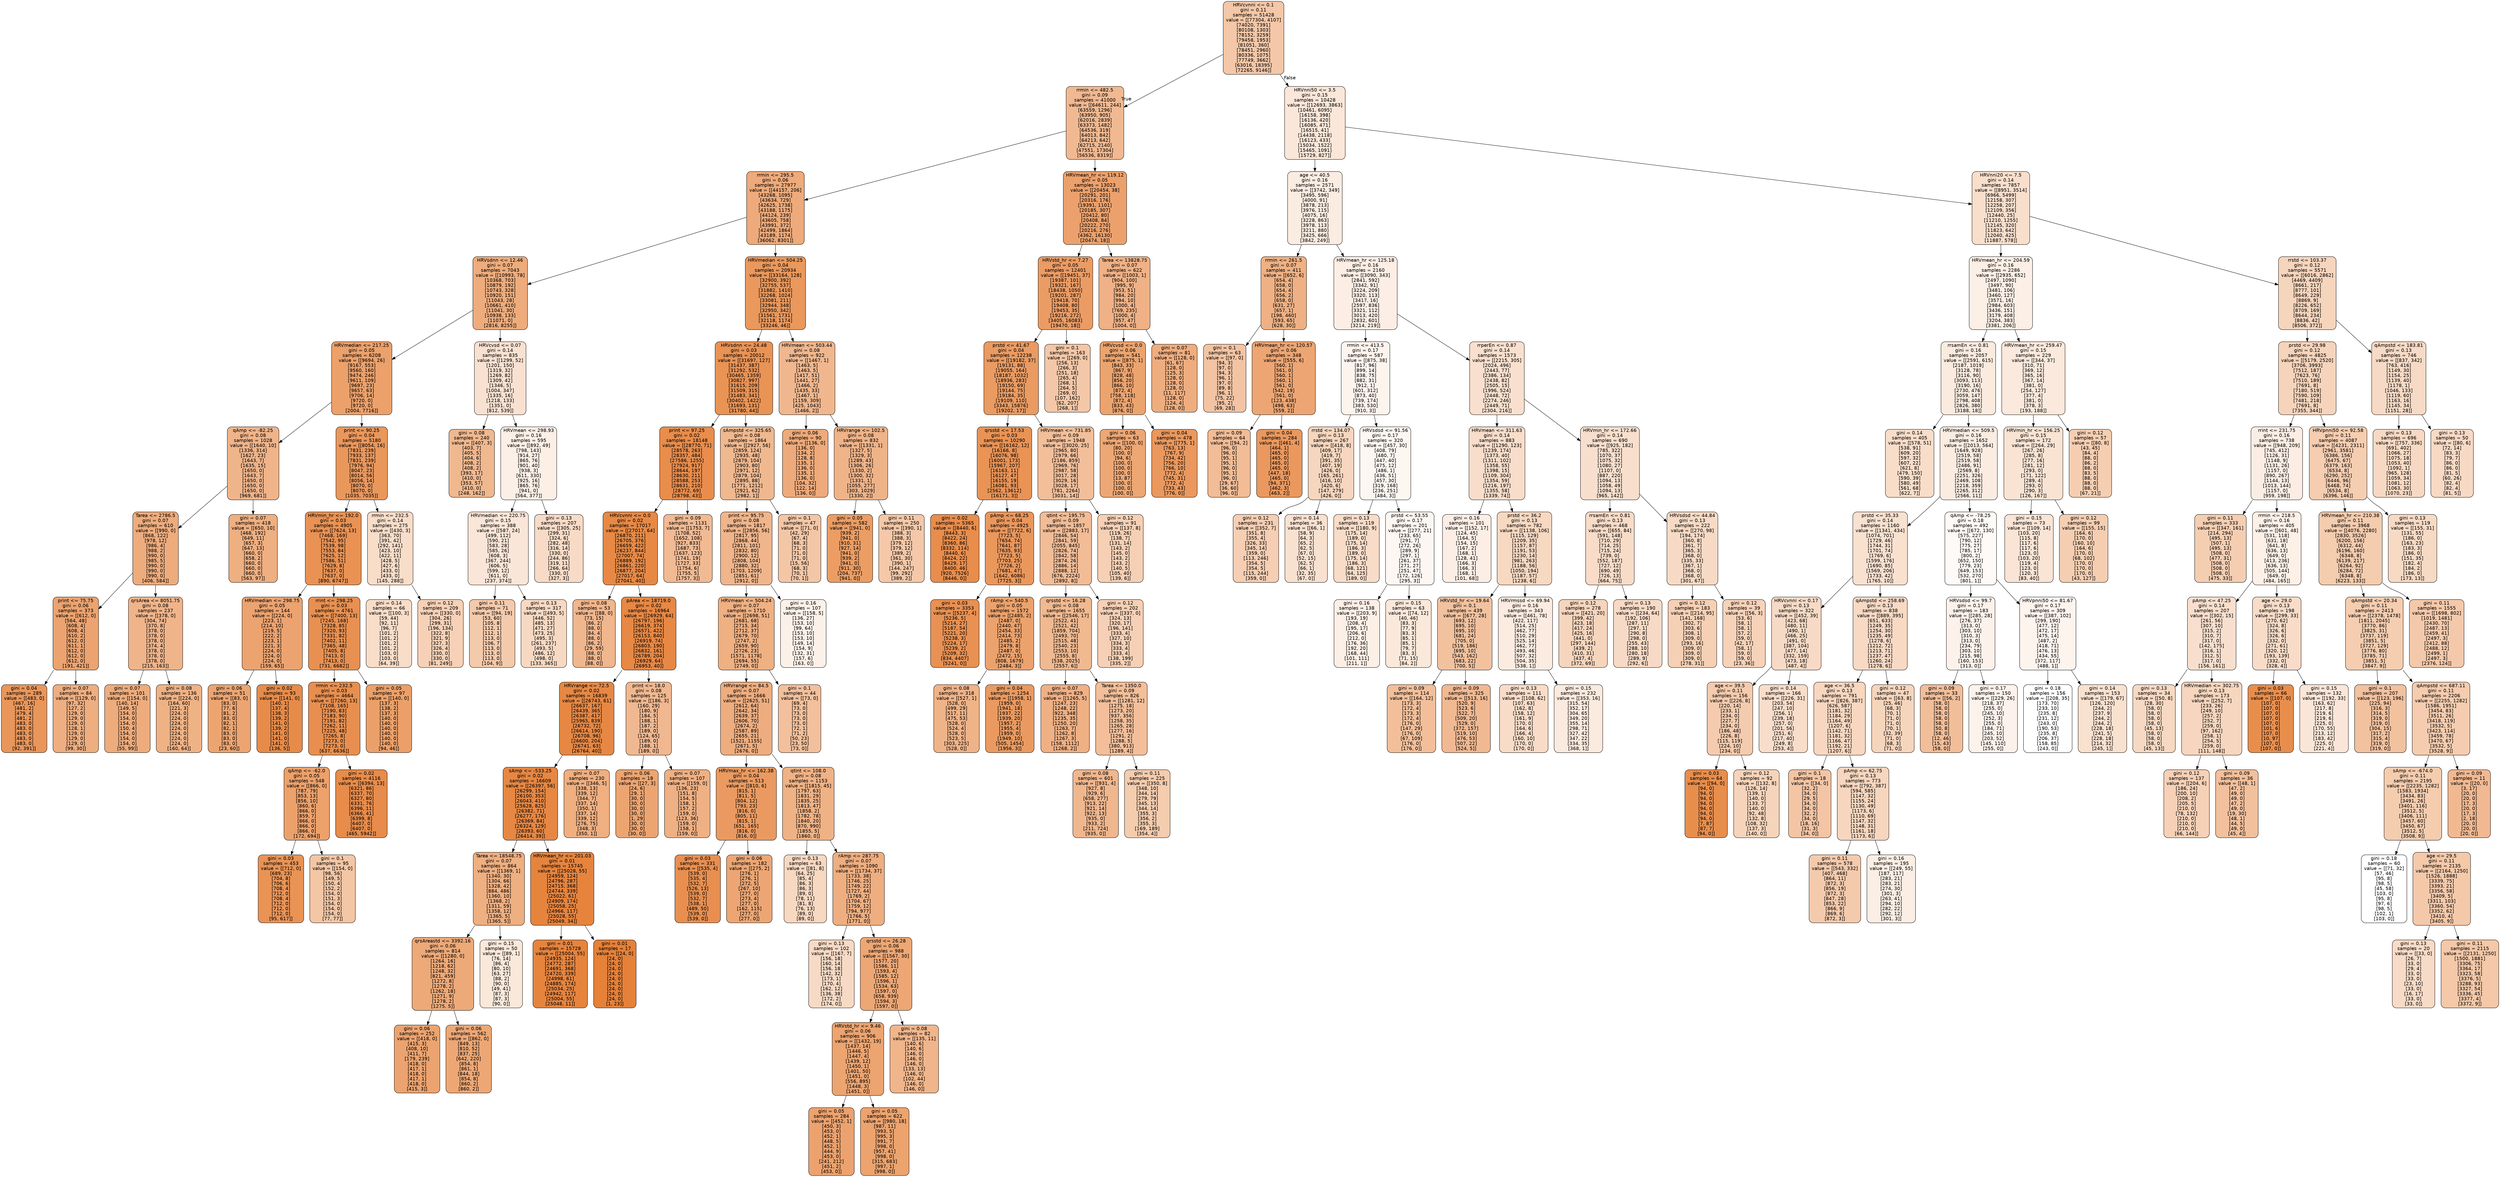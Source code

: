 digraph Tree {
node [shape=box, style="filled, rounded", color="black", fontname=helvetica] ;
edge [fontname=helvetica] ;
0 [label="HRVcvnni <= 0.1\ngini = 0.11\nsamples = 51428\nvalue = [[77304, 4107]\n[74020, 7391]\n[80108, 1303]\n[78152, 3259]\n[79458, 1953]\n[81051, 360]\n[78451, 2960]\n[80336, 1075]\n[77749, 3662]\n[63016, 18395]\n[72265, 9146]]", fillcolor="#f3c7a7"] ;
1 [label="rrmin <= 482.5\ngini = 0.09\nsamples = 41000\nvalue = [[64611, 244]\n[63559, 1296]\n[63950, 905]\n[62016, 2839]\n[63373, 1482]\n[64536, 319]\n[64013, 842]\n[64213, 642]\n[62715, 2140]\n[47551, 17304]\n[56536, 8319]]", fillcolor="#f1b991"] ;
0 -> 1 [labeldistance=2.5, labelangle=45, headlabel="True"] ;
3 [label="rrmin <= 295.5\ngini = 0.06\nsamples = 27977\nvalue = [[44157, 206]\n[43268, 1095]\n[43634, 729]\n[42625, 1738]\n[43188, 1175]\n[44124, 239]\n[43605, 758]\n[43991, 372]\n[42499, 1864]\n[43189, 1174]\n[36062, 8301]]", fillcolor="#eeaa7a"] ;
1 -> 3 ;
5 [label="HRVsdnn <= 12.46\ngini = 0.07\nsamples = 7043\nvalue = [[10993, 78]\n[10368, 703]\n[10879, 192]\n[10743, 328]\n[10920, 151]\n[11043, 28]\n[10661, 410]\n[11041, 30]\n[10938, 133]\n[11071, 0]\n[2816, 8255]]", fillcolor="#eeac7c"] ;
3 -> 5 ;
17 [label="HRVmedian <= 217.25\ngini = 0.05\nsamples = 6208\nvalue = [[9694, 26]\n[9167, 553]\n[9560, 160]\n[9474, 246]\n[9611, 109]\n[9697, 23]\n[9657, 63]\n[9706, 14]\n[9720, 0]\n[9720, 0]\n[2004, 7716]]", fillcolor="#eca16b"] ;
5 -> 17 ;
19 [label="qAmp <= -82.25\ngini = 0.08\nsamples = 1028\nvalue = [[1640, 10]\n[1336, 314]\n[1627, 23]\n[1643, 7]\n[1635, 15]\n[1650, 0]\n[1643, 7]\n[1650, 0]\n[1650, 0]\n[1650, 0]\n[969, 681]]", fillcolor="#f0b48a"] ;
17 -> 19 ;
37 [label="Tarea <= 2786.5\ngini = 0.07\nsamples = 610\nvalue = [[990, 0]\n[868, 122]\n[978, 12]\n[986, 4]\n[988, 2]\n[990, 0]\n[985, 5]\n[990, 0]\n[990, 0]\n[990, 0]\n[406, 584]]", fillcolor="#eeac7d"] ;
19 -> 37 ;
145 [label="print <= 75.75\ngini = 0.06\nsamples = 373\nvalue = [[612, 0]\n[564, 48]\n[608, 4]\n[608, 4]\n[610, 2]\n[612, 0]\n[611, 1]\n[612, 0]\n[612, 0]\n[612, 0]\n[191, 421]]", fillcolor="#eca36f"] ;
37 -> 145 ;
147 [label="gini = 0.04\nsamples = 289\nvalue = [[483, 0]\n[467, 16]\n[481, 2]\n[479, 4]\n[481, 2]\n[483, 0]\n[483, 0]\n[483, 0]\n[483, 0]\n[483, 0]\n[92, 391]]", fillcolor="#e9965a"] ;
145 -> 147 ;
148 [label="gini = 0.07\nsamples = 84\nvalue = [[129, 0]\n[97, 32]\n[127, 2]\n[129, 0]\n[129, 0]\n[129, 0]\n[128, 1]\n[129, 0]\n[129, 0]\n[129, 0]\n[99, 30]]", fillcolor="#eeae80"] ;
145 -> 148 ;
146 [label="qrsArea <= 8051.75\ngini = 0.08\nsamples = 237\nvalue = [[378, 0]\n[304, 74]\n[370, 8]\n[378, 0]\n[378, 0]\n[378, 0]\n[374, 4]\n[378, 0]\n[378, 0]\n[378, 0]\n[215, 163]]", fillcolor="#f0b48a"] ;
37 -> 146 ;
191 [label="gini = 0.07\nsamples = 101\nvalue = [[154, 0]\n[140, 14]\n[149, 5]\n[154, 0]\n[154, 0]\n[154, 0]\n[150, 4]\n[154, 0]\n[154, 0]\n[154, 0]\n[55, 99]]", fillcolor="#eeac7c"] ;
146 -> 191 ;
192 [label="gini = 0.08\nsamples = 136\nvalue = [[224, 0]\n[164, 60]\n[221, 3]\n[224, 0]\n[224, 0]\n[224, 0]\n[224, 0]\n[224, 0]\n[224, 0]\n[224, 0]\n[160, 64]]", fillcolor="#efb285"] ;
146 -> 192 ;
38 [label="gini = 0.07\nsamples = 418\nvalue = [[650, 10]\n[468, 192]\n[649, 11]\n[657, 3]\n[647, 13]\n[660, 0]\n[658, 2]\n[660, 0]\n[660, 0]\n[660, 0]\n[563, 97]]", fillcolor="#eeaf81"] ;
19 -> 38 ;
20 [label="print <= 90.25\ngini = 0.04\nsamples = 5180\nvalue = [[8054, 16]\n[7831, 239]\n[7933, 137]\n[7831, 239]\n[7976, 94]\n[8047, 23]\n[8014, 56]\n[8056, 14]\n[8070, 0]\n[8070, 0]\n[1035, 7035]]", fillcolor="#ea975c"] ;
17 -> 20 ;
39 [label="HRVmin_hr <= 192.0\ngini = 0.03\nsamples = 4905\nvalue = [[7624, 13]\n[7468, 169]\n[7542, 95]\n[7539, 98]\n[7553, 84]\n[7625, 12]\n[7586, 51]\n[7629, 8]\n[7637, 0]\n[7637, 0]\n[890, 6747]]", fillcolor="#e99254"] ;
20 -> 39 ;
41 [label="HRVmedian <= 298.75\ngini = 0.05\nsamples = 144\nvalue = [[224, 0]\n[223, 1]\n[214, 10]\n[219, 5]\n[222, 2]\n[223, 1]\n[221, 3]\n[224, 0]\n[224, 0]\n[224, 0]\n[159, 65]]", fillcolor="#eca36f"] ;
39 -> 41 ;
123 [label="gini = 0.06\nsamples = 51\nvalue = [[83, 0]\n[83, 0]\n[77, 6]\n[81, 2]\n[83, 0]\n[82, 1]\n[82, 1]\n[83, 0]\n[83, 0]\n[83, 0]\n[23, 60]]", fillcolor="#eca571"] ;
41 -> 123 ;
124 [label="gini = 0.02\nsamples = 93\nvalue = [[141, 0]\n[140, 1]\n[137, 4]\n[138, 3]\n[139, 2]\n[141, 0]\n[139, 2]\n[141, 0]\n[141, 0]\n[141, 0]\n[136, 5]]", fillcolor="#e78b49"] ;
41 -> 124 ;
42 [label="rrint <= 298.25\ngini = 0.03\nsamples = 4761\nvalue = [[7400, 13]\n[7245, 168]\n[7328, 85]\n[7320, 93]\n[7331, 82]\n[7402, 11]\n[7365, 48]\n[7405, 8]\n[7413, 0]\n[7413, 0]\n[731, 6682]]", fillcolor="#e89051"] ;
39 -> 42 ;
51 [label="rrmin <= 232.5\ngini = 0.03\nsamples = 4664\nvalue = [[7260, 13]\n[7108, 165]\n[7190, 83]\n[7183, 90]\n[7191, 82]\n[7262, 11]\n[7225, 48]\n[7265, 8]\n[7273, 0]\n[7273, 0]\n[637, 6636]]", fillcolor="#e88f4f"] ;
42 -> 51 ;
159 [label="qAmp <= -62.0\ngini = 0.05\nsamples = 548\nvalue = [[866, 0]\n[787, 79]\n[853, 13]\n[856, 10]\n[860, 6]\n[866, 0]\n[859, 7]\n[866, 0]\n[866, 0]\n[866, 0]\n[172, 694]]", fillcolor="#eca16b"] ;
51 -> 159 ;
161 [label="gini = 0.03\nsamples = 453\nvalue = [[712, 0]\n[689, 23]\n[704, 8]\n[706, 6]\n[708, 4]\n[712, 0]\n[708, 4]\n[712, 0]\n[712, 0]\n[712, 0]\n[95, 617]]", fillcolor="#e99355"] ;
159 -> 161 ;
162 [label="gini = 0.1\nsamples = 95\nvalue = [[154, 0]\n[98, 56]\n[149, 5]\n[150, 4]\n[152, 2]\n[154, 0]\n[151, 3]\n[154, 0]\n[154, 0]\n[154, 0]\n[77, 77]]", fillcolor="#f3c6a5"] ;
159 -> 162 ;
160 [label="gini = 0.02\nsamples = 4116\nvalue = [[6394, 13]\n[6321, 86]\n[6337, 70]\n[6327, 80]\n[6331, 76]\n[6396, 11]\n[6366, 41]\n[6399, 8]\n[6407, 0]\n[6407, 0]\n[465, 5942]]", fillcolor="#e78c4b"] ;
51 -> 160 ;
52 [label="gini = 0.05\nsamples = 97\nvalue = [[140, 0]\n[137, 3]\n[138, 2]\n[137, 3]\n[140, 0]\n[140, 0]\n[140, 0]\n[140, 0]\n[140, 0]\n[140, 0]\n[94, 46]]", fillcolor="#eba069"] ;
42 -> 52 ;
40 [label="rrmin <= 232.5\ngini = 0.14\nsamples = 275\nvalue = [[430, 3]\n[363, 70]\n[391, 42]\n[292, 141]\n[423, 10]\n[422, 11]\n[428, 5]\n[427, 6]\n[433, 0]\n[433, 0]\n[145, 288]]", fillcolor="#f8ddc9"] ;
20 -> 40 ;
109 [label="gini = 0.14\nsamples = 66\nvalue = [[100, 3]\n[59, 44]\n[92, 11]\n[96, 7]\n[101, 2]\n[101, 2]\n[101, 2]\n[101, 2]\n[103, 0]\n[103, 0]\n[64, 39]]", fillcolor="#f8ddc9"] ;
40 -> 109 ;
110 [label="gini = 0.12\nsamples = 209\nvalue = [[330, 0]\n[304, 26]\n[299, 31]\n[196, 134]\n[322, 8]\n[321, 9]\n[327, 3]\n[326, 4]\n[330, 0]\n[330, 0]\n[81, 249]]", fillcolor="#f6d1b7"] ;
40 -> 110 ;
18 [label="HRVcvsd <= 0.07\ngini = 0.14\nsamples = 835\nvalue = [[1299, 52]\n[1201, 150]\n[1319, 32]\n[1269, 82]\n[1309, 42]\n[1346, 5]\n[1004, 347]\n[1335, 16]\n[1218, 133]\n[1351, 0]\n[812, 539]]", fillcolor="#f9e1d1"] ;
5 -> 18 ;
75 [label="gini = 0.08\nsamples = 240\nvalue = [[407, 3]\n[403, 7]\n[405, 5]\n[404, 6]\n[408, 2]\n[408, 2]\n[393, 17]\n[410, 0]\n[353, 57]\n[410, 0]\n[248, 162]]", fillcolor="#f0b88f"] ;
18 -> 75 ;
76 [label="HRVmean <= 298.93\ngini = 0.16\nsamples = 595\nvalue = [[892, 49]\n[798, 143]\n[914, 27]\n[865, 76]\n[901, 40]\n[938, 3]\n[611, 330]\n[925, 16]\n[865, 76]\n[941, 0]\n[564, 377]]", fillcolor="#fcefe6"] ;
18 -> 76 ;
77 [label="HRVmedian <= 220.75\ngini = 0.15\nsamples = 388\nvalue = [[587, 24]\n[499, 112]\n[590, 21]\n[583, 28]\n[585, 26]\n[608, 3]\n[367, 244]\n[606, 5]\n[599, 12]\n[611, 0]\n[237, 374]]", fillcolor="#fae6d8"] ;
76 -> 77 ;
79 [label="gini = 0.11\nsamples = 71\nvalue = [[94, 19]\n[53, 60]\n[105, 8]\n[112, 1]\n[112, 1]\n[113, 0]\n[106, 7]\n[113, 0]\n[113, 0]\n[113, 0]\n[104, 9]]", fillcolor="#f4caac"] ;
77 -> 79 ;
80 [label="gini = 0.13\nsamples = 317\nvalue = [[493, 5]\n[446, 52]\n[485, 13]\n[471, 27]\n[473, 25]\n[495, 3]\n[261, 237]\n[493, 5]\n[486, 12]\n[498, 0]\n[133, 365]]", fillcolor="#f7d9c3"] ;
77 -> 80 ;
78 [label="gini = 0.13\nsamples = 207\nvalue = [[305, 25]\n[299, 31]\n[324, 6]\n[282, 48]\n[316, 14]\n[330, 0]\n[244, 86]\n[319, 11]\n[266, 64]\n[330, 0]\n[327, 3]]", fillcolor="#f7dbc6"] ;
76 -> 78 ;
6 [label="HRVmedian <= 504.25\ngini = 0.04\nsamples = 20934\nvalue = [[33164, 128]\n[32900, 392]\n[32755, 537]\n[31882, 1410]\n[32268, 1024]\n[33081, 211]\n[32944, 348]\n[32950, 342]\n[31561, 1731]\n[32118, 1174]\n[33246, 46]]", fillcolor="#ea985c"] ;
3 -> 6 ;
7 [label="HRVsdnn <= 24.48\ngini = 0.03\nsamples = 20012\nvalue = [[31697, 127]\n[31437, 387]\n[31292, 532]\n[30465, 1359]\n[30827, 997]\n[31615, 209]\n[31509, 315]\n[31483, 341]\n[30402, 1422]\n[31693, 131]\n[31780, 44]]", fillcolor="#e99355"] ;
6 -> 7 ;
13 [label="print <= 97.25\ngini = 0.02\nsamples = 18148\nvalue = [[28770, 71]\n[28578, 263]\n[28357, 484]\n[27586, 1255]\n[27924, 917]\n[28644, 197]\n[28630, 211]\n[28588, 253]\n[28631, 210]\n[28772, 69]\n[28798, 43]]", fillcolor="#e88d4c"] ;
7 -> 13 ;
15 [label="HRVcvnni <= 0.0\ngini = 0.02\nsamples = 17017\nvalue = [[27017, 64]\n[26870, 211]\n[26705, 376]\n[26659, 422]\n[26237, 844]\n[27007, 74]\n[26889, 192]\n[26861, 220]\n[26877, 204]\n[27017, 64]\n[27041, 40]]", fillcolor="#e78945"] ;
13 -> 15 ;
67 [label="gini = 0.08\nsamples = 53\nvalue = [[88, 0]\n[73, 15]\n[86, 2]\n[88, 0]\n[84, 4]\n[88, 0]\n[86, 2]\n[29, 59]\n[88, 0]\n[88, 0]\n[88, 0]]", fillcolor="#f0b68d"] ;
15 -> 67 ;
68 [label="pArea <= 18719.0\ngini = 0.02\nsamples = 16964\nvalue = [[26929, 64]\n[26797, 196]\n[26619, 374]\n[26571, 422]\n[26153, 840]\n[26919, 74]\n[26803, 190]\n[26832, 161]\n[26789, 204]\n[26929, 64]\n[26953, 40]]", fillcolor="#e78844"] ;
15 -> 68 ;
119 [label="HRVrange <= 72.5\ngini = 0.02\nsamples = 16839\nvalue = [[26743, 61]\n[26637, 167]\n[26439, 365]\n[26387, 417]\n[25965, 839]\n[26732, 72]\n[26614, 190]\n[26708, 96]\n[26600, 204]\n[26741, 63]\n[26764, 40]]", fillcolor="#e68844"] ;
68 -> 119 ;
175 [label="sAmp <= -533.25\ngini = 0.02\nsamples = 16609\nvalue = [[26397, 56]\n[26299, 154]\n[26100, 353]\n[26043, 410]\n[25628, 825]\n[26382, 71]\n[26277, 176]\n[26369, 84]\n[26324, 129]\n[26393, 60]\n[26414, 39]]", fillcolor="#e68743"] ;
119 -> 175 ;
177 [label="Tarea <= 18548.75\ngini = 0.07\nsamples = 864\nvalue = [[1369, 1]\n[1340, 30]\n[1304, 66]\n[1328, 42]\n[884, 486]\n[1360, 10]\n[1368, 2]\n[1311, 59]\n[1358, 12]\n[1365, 5]\n[1365, 5]]", fillcolor="#eeaf81"] ;
175 -> 177 ;
181 [label="qrsAreastd <= 3392.16\ngini = 0.06\nsamples = 814\nvalue = [[1280, 0]\n[1264, 16]\n[1218, 62]\n[1248, 32]\n[821, 459]\n[1272, 8]\n[1278, 2]\n[1262, 18]\n[1271, 9]\n[1278, 2]\n[1275, 5]]", fillcolor="#eda978"] ;
177 -> 181 ;
183 [label="gini = 0.06\nsamples = 252\nvalue = [[418, 0]\n[415, 3]\n[408, 10]\n[411, 7]\n[179, 239]\n[418, 0]\n[417, 1]\n[418, 0]\n[417, 1]\n[418, 0]\n[415, 3]]", fillcolor="#eca36f"] ;
181 -> 183 ;
184 [label="gini = 0.06\nsamples = 562\nvalue = [[862, 0]\n[849, 13]\n[810, 52]\n[837, 25]\n[642, 220]\n[854, 8]\n[861, 1]\n[844, 18]\n[854, 8]\n[860, 2]\n[860, 2]]", fillcolor="#eda775"] ;
181 -> 184 ;
182 [label="gini = 0.15\nsamples = 50\nvalue = [[89, 1]\n[76, 14]\n[86, 4]\n[80, 10]\n[63, 27]\n[88, 2]\n[90, 0]\n[49, 41]\n[87, 3]\n[87, 3]\n[90, 0]]", fillcolor="#fae8da"] ;
177 -> 182 ;
178 [label="HRVmean_hr <= 201.03\ngini = 0.01\nsamples = 15745\nvalue = [[25028, 55]\n[24959, 124]\n[24796, 287]\n[24715, 368]\n[24744, 339]\n[25022, 61]\n[24909, 174]\n[25058, 25]\n[24966, 117]\n[25028, 55]\n[25049, 34]]", fillcolor="#e6843e"] ;
175 -> 178 ;
179 [label="gini = 0.01\nsamples = 15728\nvalue = [[25004, 55]\n[24935, 124]\n[24772, 287]\n[24691, 368]\n[24720, 339]\n[24998, 61]\n[24885, 174]\n[25034, 25]\n[24942, 117]\n[25004, 55]\n[25048, 11]]", fillcolor="#e6843e"] ;
178 -> 179 ;
180 [label="gini = 0.01\nsamples = 17\nvalue = [[24, 0]\n[24, 0]\n[24, 0]\n[24, 0]\n[24, 0]\n[24, 0]\n[24, 0]\n[24, 0]\n[24, 0]\n[24, 0]\n[1, 23]]", fillcolor="#e58139"] ;
178 -> 180 ;
176 [label="gini = 0.07\nsamples = 230\nvalue = [[346, 5]\n[338, 13]\n[339, 12]\n[344, 7]\n[337, 14]\n[350, 1]\n[337, 14]\n[339, 12]\n[276, 75]\n[348, 3]\n[350, 1]]", fillcolor="#efaf81"] ;
119 -> 176 ;
120 [label="print <= 18.0\ngini = 0.08\nsamples = 125\nvalue = [[186, 3]\n[160, 29]\n[180, 9]\n[184, 5]\n[188, 1]\n[187, 2]\n[189, 0]\n[124, 65]\n[189, 0]\n[188, 1]\n[189, 0]]", fillcolor="#f0b890"] ;
68 -> 120 ;
197 [label="gini = 0.06\nsamples = 18\nvalue = [[27, 3]\n[24, 6]\n[29, 1]\n[30, 0]\n[30, 0]\n[30, 0]\n[30, 0]\n[1, 29]\n[30, 0]\n[30, 0]\n[30, 0]]", fillcolor="#eca571"] ;
120 -> 197 ;
198 [label="gini = 0.07\nsamples = 107\nvalue = [[159, 0]\n[136, 23]\n[151, 8]\n[154, 5]\n[158, 1]\n[157, 2]\n[159, 0]\n[123, 36]\n[159, 0]\n[158, 1]\n[159, 0]]", fillcolor="#efb083"] ;
120 -> 198 ;
16 [label="gini = 0.09\nsamples = 1131\nvalue = [[1753, 7]\n[1708, 52]\n[1652, 108]\n[927, 833]\n[1687, 73]\n[1637, 123]\n[1741, 19]\n[1727, 33]\n[1754, 6]\n[1755, 5]\n[1757, 3]]", fillcolor="#f1ba93"] ;
13 -> 16 ;
14 [label="sAmpstd <= 325.65\ngini = 0.08\nsamples = 1864\nvalue = [[2927, 56]\n[2859, 124]\n[2935, 48]\n[2879, 104]\n[2903, 80]\n[2971, 12]\n[2879, 104]\n[2895, 88]\n[1771, 1212]\n[2921, 62]\n[2982, 1]]", fillcolor="#f0b88f"] ;
7 -> 14 ;
45 [label="print <= 95.75\ngini = 0.08\nsamples = 1817\nvalue = [[2856, 56]\n[2817, 95]\n[2868, 44]\n[2811, 101]\n[2832, 80]\n[2900, 12]\n[2808, 104]\n[2880, 32]\n[1703, 1209]\n[2851, 61]\n[2912, 0]]", fillcolor="#f0b58b"] ;
14 -> 45 ;
73 [label="HRVmean <= 504.24\ngini = 0.07\nsamples = 1710\nvalue = [[2698, 51]\n[2681, 68]\n[2715, 34]\n[2712, 37]\n[2679, 70]\n[2747, 2]\n[2659, 90]\n[2726, 23]\n[1571, 1178]\n[2694, 55]\n[2749, 0]]", fillcolor="#efb082"] ;
45 -> 73 ;
91 [label="HRVrange <= 84.5\ngini = 0.07\nsamples = 1666\nvalue = [[2625, 51]\n[2612, 64]\n[2642, 34]\n[2639, 37]\n[2606, 70]\n[2674, 2]\n[2587, 89]\n[2655, 21]\n[1521, 1155]\n[2671, 5]\n[2676, 0]]", fillcolor="#eead7f"] ;
73 -> 91 ;
93 [label="HRVmax_hr <= 162.38\ngini = 0.04\nsamples = 513\nvalue = [[810, 6]\n[815, 1]\n[811, 5]\n[804, 12]\n[793, 23]\n[816, 0]\n[805, 11]\n[815, 1]\n[651, 165]\n[816, 0]\n[816, 0]]", fillcolor="#ea9a60"] ;
91 -> 93 ;
143 [label="gini = 0.03\nsamples = 331\nvalue = [[535, 4]\n[539, 0]\n[535, 4]\n[532, 7]\n[526, 13]\n[539, 0]\n[532, 7]\n[538, 1]\n[489, 50]\n[539, 0]\n[539, 0]]", fillcolor="#e88f50"] ;
93 -> 143 ;
144 [label="gini = 0.06\nsamples = 182\nvalue = [[275, 2]\n[276, 1]\n[276, 1]\n[272, 5]\n[267, 10]\n[277, 0]\n[273, 4]\n[277, 0]\n[162, 115]\n[277, 0]\n[277, 0]]", fillcolor="#eda673"] ;
93 -> 144 ;
94 [label="qtint <= 108.0\ngini = 0.08\nsamples = 1153\nvalue = [[1815, 45]\n[1797, 63]\n[1831, 29]\n[1835, 25]\n[1813, 47]\n[1858, 2]\n[1782, 78]\n[1840, 20]\n[870, 990]\n[1855, 5]\n[1860, 0]]", fillcolor="#efb285"] ;
91 -> 94 ;
135 [label="gini = 0.13\nsamples = 63\nvalue = [[81, 8]\n[64, 25]\n[85, 4]\n[86, 3]\n[86, 3]\n[89, 0]\n[78, 11]\n[81, 8]\n[76, 13]\n[89, 0]\n[89, 0]]", fillcolor="#f7d8c1"] ;
94 -> 135 ;
136 [label="rAmp <= 287.75\ngini = 0.07\nsamples = 1090\nvalue = [[1734, 37]\n[1733, 38]\n[1746, 25]\n[1749, 22]\n[1727, 44]\n[1769, 2]\n[1704, 67]\n[1759, 12]\n[794, 977]\n[1766, 5]\n[1771, 0]]", fillcolor="#eeae80"] ;
94 -> 136 ;
137 [label="gini = 0.13\nsamples = 102\nvalue = [[167, 7]\n[156, 18]\n[160, 14]\n[156, 18]\n[142, 32]\n[173, 1]\n[170, 4]\n[162, 12]\n[136, 38]\n[172, 2]\n[174, 0]]", fillcolor="#f7dac5"] ;
136 -> 137 ;
138 [label="qrsstd <= 26.28\ngini = 0.06\nsamples = 988\nvalue = [[1567, 30]\n[1577, 20]\n[1586, 11]\n[1593, 4]\n[1585, 12]\n[1596, 1]\n[1534, 63]\n[1597, 0]\n[658, 939]\n[1594, 3]\n[1597, 0]]", fillcolor="#eda774"] ;
136 -> 138 ;
193 [label="HRVstd_hr <= 9.46\ngini = 0.06\nsamples = 906\nvalue = [[1432, 19]\n[1437, 14]\n[1446, 5]\n[1447, 4]\n[1439, 12]\n[1450, 1]\n[1401, 50]\n[1451, 0]\n[556, 895]\n[1448, 3]\n[1451, 0]]", fillcolor="#eca470"] ;
138 -> 193 ;
195 [label="gini = 0.05\nsamples = 284\nvalue = [[452, 1]\n[450, 3]\n[453, 0]\n[452, 1]\n[448, 5]\n[452, 1]\n[444, 9]\n[453, 0]\n[241, 212]\n[451, 2]\n[453, 0]]", fillcolor="#eca26e"] ;
193 -> 195 ;
196 [label="gini = 0.05\nsamples = 622\nvalue = [[980, 18]\n[987, 11]\n[993, 5]\n[995, 3]\n[991, 7]\n[998, 0]\n[957, 41]\n[998, 0]\n[315, 683]\n[997, 1]\n[998, 0]]", fillcolor="#eca36e"] ;
193 -> 196 ;
194 [label="gini = 0.08\nsamples = 82\nvalue = [[135, 11]\n[140, 6]\n[140, 6]\n[146, 0]\n[146, 0]\n[146, 0]\n[133, 13]\n[146, 0]\n[102, 44]\n[146, 0]\n[146, 0]]", fillcolor="#f0b58b"] ;
138 -> 194 ;
92 [label="gini = 0.1\nsamples = 44\nvalue = [[73, 0]\n[69, 4]\n[73, 0]\n[73, 0]\n[73, 0]\n[73, 0]\n[72, 1]\n[71, 2]\n[50, 23]\n[23, 50]\n[73, 0]]", fillcolor="#f2c09c"] ;
73 -> 92 ;
74 [label="gini = 0.16\nsamples = 107\nvalue = [[158, 5]\n[136, 27]\n[153, 10]\n[99, 64]\n[153, 10]\n[153, 10]\n[149, 14]\n[154, 9]\n[132, 31]\n[157, 6]\n[163, 0]]", fillcolor="#fcf1e9"] ;
45 -> 74 ;
46 [label="gini = 0.1\nsamples = 47\nvalue = [[71, 0]\n[42, 29]\n[67, 4]\n[68, 3]\n[71, 0]\n[71, 0]\n[71, 0]\n[15, 56]\n[68, 3]\n[70, 1]\n[70, 1]]", fillcolor="#f3c6a6"] ;
14 -> 46 ;
8 [label="HRVmean <= 503.44\ngini = 0.08\nsamples = 922\nvalue = [[1467, 1]\n[1463, 5]\n[1463, 5]\n[1417, 51]\n[1441, 27]\n[1466, 2]\n[1435, 33]\n[1467, 1]\n[1159, 309]\n[425, 1043]\n[1466, 2]]", fillcolor="#f0b78e"] ;
6 -> 8 ;
47 [label="gini = 0.06\nsamples = 90\nvalue = [[136, 0]\n[136, 0]\n[134, 2]\n[128, 8]\n[135, 1]\n[136, 0]\n[135, 1]\n[136, 0]\n[104, 32]\n[122, 14]\n[136, 0]]", fillcolor="#eeaa7a"] ;
8 -> 47 ;
48 [label="HRVrange <= 102.5\ngini = 0.08\nsamples = 832\nvalue = [[1331, 1]\n[1327, 5]\n[1329, 3]\n[1289, 43]\n[1306, 26]\n[1330, 2]\n[1300, 32]\n[1331, 1]\n[1055, 277]\n[303, 1029]\n[1330, 2]]", fillcolor="#efb388"] ;
8 -> 48 ;
49 [label="gini = 0.05\nsamples = 582\nvalue = [[941, 0]\n[939, 2]\n[941, 0]\n[910, 31]\n[927, 14]\n[941, 0]\n[939, 2]\n[941, 0]\n[911, 30]\n[204, 737]\n[941, 0]]", fillcolor="#eb9d64"] ;
48 -> 49 ;
50 [label="gini = 0.11\nsamples = 250\nvalue = [[390, 1]\n[388, 3]\n[388, 3]\n[379, 12]\n[379, 12]\n[389, 2]\n[361, 30]\n[390, 1]\n[144, 247]\n[99, 292]\n[389, 2]]", fillcolor="#f4c8a8"] ;
48 -> 50 ;
4 [label="HRVmean_hr <= 119.12\ngini = 0.05\nsamples = 13023\nvalue = [[20454, 38]\n[20291, 201]\n[20316, 176]\n[19391, 1101]\n[20185, 307]\n[20412, 80]\n[20408, 84]\n[20222, 270]\n[20216, 276]\n[4362, 16130]\n[20474, 18]]", fillcolor="#eca16c"] ;
1 -> 4 ;
9 [label="HRVstd_hr <= 7.27\ngini = 0.05\nsamples = 12401\nvalue = [[19451, 37]\n[19387, 101]\n[19321, 167]\n[18438, 1050]\n[19201, 287]\n[19418, 70]\n[19408, 80]\n[19453, 35]\n[19216, 272]\n[3405, 16083]\n[19470, 18]]", fillcolor="#eb9c64"] ;
4 -> 9 ;
29 [label="prstd <= 41.67\ngini = 0.04\nsamples = 12238\nvalue = [[19182, 37]\n[19131, 88]\n[19055, 164]\n[18187, 1032]\n[18936, 283]\n[19150, 69]\n[19144, 75]\n[19184, 35]\n[19109, 110]\n[3343, 15876]\n[19202, 17]]", fillcolor="#ea9b62"] ;
9 -> 29 ;
31 [label="qrsstd <= 17.53\ngini = 0.03\nsamples = 10290\nvalue = [[16162, 12]\n[16166, 8]\n[16076, 98]\n[16001, 173]\n[15967, 207]\n[16163, 11]\n[16127, 47]\n[16155, 19]\n[16081, 93]\n[2562, 13612]\n[16171, 3]]", fillcolor="#e99355"] ;
29 -> 31 ;
53 [label="gini = 0.02\nsamples = 5365\nvalue = [[8440, 6]\n[8443, 3]\n[8422, 24]\n[8360, 86]\n[8332, 114]\n[8440, 6]\n[8424, 22]\n[8429, 17]\n[8400, 46]\n[920, 7526]\n[8446, 0]]", fillcolor="#e88d4c"] ;
31 -> 53 ;
54 [label="pAmp <= 68.25\ngini = 0.04\nsamples = 4925\nvalue = [[7722, 6]\n[7723, 5]\n[7654, 74]\n[7641, 87]\n[7635, 93]\n[7723, 5]\n[7703, 25]\n[7726, 2]\n[7681, 47]\n[1642, 6086]\n[7725, 3]]", fillcolor="#ea975c"] ;
31 -> 54 ;
55 [label="gini = 0.03\nsamples = 3353\nvalue = [[5237, 4]\n[5236, 5]\n[5214, 27]\n[5187, 54]\n[5221, 20]\n[5238, 3]\n[5224, 17]\n[5239, 2]\n[5209, 32]\n[834, 4407]\n[5241, 0]]", fillcolor="#e89153"] ;
54 -> 55 ;
56 [label="rAmp <= 540.5\ngini = 0.05\nsamples = 1572\nvalue = [[2485, 2]\n[2487, 0]\n[2440, 47]\n[2454, 33]\n[2414, 73]\n[2485, 2]\n[2479, 8]\n[2487, 0]\n[2472, 15]\n[808, 1679]\n[2484, 3]]", fillcolor="#eca26c"] ;
54 -> 56 ;
57 [label="gini = 0.08\nsamples = 318\nvalue = [[527, 1]\n[528, 0]\n[499, 29]\n[517, 11]\n[475, 53]\n[528, 0]\n[524, 4]\n[528, 0]\n[523, 5]\n[303, 225]\n[528, 0]]", fillcolor="#efb388"] ;
56 -> 57 ;
58 [label="gini = 0.04\nsamples = 1254\nvalue = [[1958, 1]\n[1959, 0]\n[1941, 18]\n[1937, 22]\n[1939, 20]\n[1957, 2]\n[1955, 4]\n[1959, 0]\n[1949, 10]\n[505, 1454]\n[1956, 3]]", fillcolor="#ea9a60"] ;
56 -> 58 ;
32 [label="HRVmean <= 731.85\ngini = 0.09\nsamples = 1948\nvalue = [[3020, 25]\n[2965, 80]\n[2979, 66]\n[2186, 859]\n[2969, 76]\n[2987, 58]\n[3017, 28]\n[3029, 16]\n[3028, 17]\n[781, 2264]\n[3031, 14]]", fillcolor="#f2bf9a"] ;
29 -> 32 ;
59 [label="qtint <= 195.75\ngini = 0.09\nsamples = 1857\nvalue = [[2883, 17]\n[2846, 54]\n[2841, 59]\n[2055, 845]\n[2826, 74]\n[2842, 58]\n[2874, 26]\n[2886, 14]\n[2888, 12]\n[676, 2224]\n[2892, 8]]", fillcolor="#f1bc96"] ;
32 -> 59 ;
149 [label="qrsstd <= 16.28\ngini = 0.08\nsamples = 1655\nvalue = [[2546, 17]\n[2522, 41]\n[2521, 42]\n[1859, 704]\n[2493, 70]\n[2515, 48]\n[2540, 23]\n[2553, 10]\n[2555, 8]\n[538, 2025]\n[2557, 6]]", fillcolor="#f0b990"] ;
59 -> 149 ;
151 [label="gini = 0.07\nsamples = 829\nvalue = [[1265, 5]\n[1247, 23]\n[1248, 22]\n[922, 348]\n[1235, 35]\n[1250, 20]\n[1263, 7]\n[1262, 8]\n[1267, 3]\n[158, 1112]\n[1268, 2]]", fillcolor="#efb084"] ;
149 -> 151 ;
152 [label="Tarea <= 1350.0\ngini = 0.09\nsamples = 826\nvalue = [[1281, 12]\n[1275, 18]\n[1273, 20]\n[937, 356]\n[1258, 35]\n[1265, 28]\n[1277, 16]\n[1291, 2]\n[1288, 5]\n[380, 913]\n[1289, 4]]", fillcolor="#f2bf9a"] ;
149 -> 152 ;
153 [label="gini = 0.08\nsamples = 601\nvalue = [[931, 4]\n[927, 8]\n[929, 6]\n[658, 277]\n[913, 22]\n[921, 14]\n[922, 13]\n[935, 0]\n[933, 2]\n[211, 724]\n[935, 0]]", fillcolor="#f0b78e"] ;
152 -> 153 ;
154 [label="gini = 0.11\nsamples = 225\nvalue = [[350, 8]\n[348, 10]\n[344, 14]\n[279, 79]\n[345, 13]\n[344, 14]\n[355, 3]\n[356, 2]\n[355, 3]\n[169, 189]\n[354, 4]]", fillcolor="#f4ccae"] ;
152 -> 154 ;
150 [label="gini = 0.12\nsamples = 202\nvalue = [[337, 0]\n[324, 13]\n[320, 17]\n[196, 141]\n[333, 4]\n[327, 10]\n[334, 3]\n[333, 4]\n[333, 4]\n[138, 199]\n[335, 2]]", fillcolor="#f5d0b6"] ;
59 -> 150 ;
60 [label="gini = 0.12\nsamples = 91\nvalue = [[137, 8]\n[119, 26]\n[138, 7]\n[131, 14]\n[143, 2]\n[145, 0]\n[143, 2]\n[143, 2]\n[140, 5]\n[105, 40]\n[139, 6]]", fillcolor="#f5d0b5"] ;
32 -> 60 ;
30 [label="gini = 0.1\nsamples = 163\nvalue = [[269, 0]\n[256, 13]\n[266, 3]\n[251, 18]\n[265, 4]\n[268, 1]\n[264, 5]\n[269, 0]\n[107, 162]\n[62, 207]\n[268, 1]]", fillcolor="#f3c7a7"] ;
9 -> 30 ;
10 [label="Tarea <= 13828.75\ngini = 0.07\nsamples = 622\nvalue = [[1003, 1]\n[904, 100]\n[995, 9]\n[953, 51]\n[984, 20]\n[994, 10]\n[1000, 4]\n[769, 235]\n[1000, 4]\n[957, 47]\n[1004, 0]]", fillcolor="#efb185"] ;
4 -> 10 ;
33 [label="HRVcvsd <= 0.0\ngini = 0.06\nsamples = 541\nvalue = [[875, 1]\n[843, 33]\n[867, 9]\n[828, 48]\n[856, 20]\n[866, 10]\n[872, 4]\n[758, 118]\n[872, 4]\n[833, 43]\n[876, 0]]", fillcolor="#eca46f"] ;
10 -> 33 ;
43 [label="gini = 0.06\nsamples = 63\nvalue = [[100, 0]\n[80, 20]\n[100, 0]\n[94, 6]\n[100, 0]\n[100, 0]\n[100, 0]\n[13, 87]\n[100, 0]\n[100, 0]\n[100, 0]]", fillcolor="#eda774"] ;
33 -> 43 ;
44 [label="gini = 0.04\nsamples = 478\nvalue = [[775, 1]\n[763, 13]\n[767, 9]\n[734, 42]\n[756, 20]\n[766, 10]\n[772, 4]\n[745, 31]\n[772, 4]\n[733, 43]\n[776, 0]]", fillcolor="#ea985e"] ;
33 -> 44 ;
34 [label="gini = 0.07\nsamples = 81\nvalue = [[128, 0]\n[61, 67]\n[128, 0]\n[125, 3]\n[128, 0]\n[128, 0]\n[128, 0]\n[11, 117]\n[128, 0]\n[124, 4]\n[128, 0]]", fillcolor="#eead7f"] ;
10 -> 34 ;
2 [label="HRVnni50 <= 3.5\ngini = 0.15\nsamples = 10428\nvalue = [[12693, 3863]\n[10461, 6095]\n[16158, 398]\n[16136, 420]\n[16085, 471]\n[16515, 41]\n[14438, 2118]\n[16123, 433]\n[15034, 1522]\n[15465, 1091]\n[15729, 827]]", fillcolor="#fae7d9"] ;
0 -> 2 [labeldistance=2.5, labelangle=-45, headlabel="False"] ;
11 [label="age <= 40.5\ngini = 0.16\nsamples = 2571\nvalue = [[3742, 349]\n[3495, 596]\n[4000, 91]\n[3878, 213]\n[3976, 115]\n[4075, 16]\n[3228, 863]\n[3978, 113]\n[3211, 880]\n[3425, 666]\n[3842, 249]]", fillcolor="#fbece1"] ;
2 -> 11 ;
21 [label="rrmin <= 261.5\ngini = 0.07\nsamples = 411\nvalue = [[652, 6]\n[654, 4]\n[658, 0]\n[654, 4]\n[656, 2]\n[658, 0]\n[631, 27]\n[657, 1]\n[198, 460]\n[593, 65]\n[628, 30]]", fillcolor="#efb184"] ;
11 -> 21 ;
95 [label="gini = 0.1\nsamples = 63\nvalue = [[97, 0]\n[94, 3]\n[97, 0]\n[94, 3]\n[96, 1]\n[97, 0]\n[89, 8]\n[96, 1]\n[75, 22]\n[95, 2]\n[69, 28]]", fillcolor="#f3c4a3"] ;
21 -> 95 ;
96 [label="HRVmean_hr <= 120.57\ngini = 0.06\nsamples = 348\nvalue = [[555, 6]\n[560, 1]\n[561, 0]\n[560, 1]\n[560, 1]\n[561, 0]\n[542, 19]\n[561, 0]\n[123, 438]\n[498, 63]\n[559, 2]]", fillcolor="#eda673"] ;
21 -> 96 ;
101 [label="gini = 0.09\nsamples = 64\nvalue = [[94, 2]\n[96, 0]\n[96, 0]\n[95, 1]\n[95, 1]\n[96, 0]\n[95, 1]\n[96, 0]\n[29, 67]\n[36, 60]\n[96, 0]]", fillcolor="#f1bc96"] ;
96 -> 101 ;
102 [label="gini = 0.04\nsamples = 284\nvalue = [[461, 4]\n[464, 1]\n[465, 0]\n[465, 0]\n[465, 0]\n[465, 0]\n[447, 18]\n[465, 0]\n[94, 371]\n[462, 3]\n[463, 2]]", fillcolor="#ea985e"] ;
96 -> 102 ;
22 [label="HRVmean_hr <= 125.18\ngini = 0.16\nsamples = 2160\nvalue = [[3090, 343]\n[2841, 592]\n[3342, 91]\n[3224, 209]\n[3320, 113]\n[3417, 16]\n[2597, 836]\n[3321, 112]\n[3013, 420]\n[2832, 601]\n[3214, 219]]", fillcolor="#fceee5"] ;
11 -> 22 ;
23 [label="rrmin <= 413.5\ngini = 0.17\nsamples = 587\nvalue = [[875, 38]\n[817, 96]\n[899, 14]\n[838, 75]\n[882, 31]\n[912, 1]\n[601, 312]\n[873, 40]\n[739, 174]\n[383, 530]\n[910, 3]]", fillcolor="#fdf4ee"] ;
22 -> 23 ;
35 [label="rrstd <= 134.07\ngini = 0.13\nsamples = 267\nvalue = [[418, 8]\n[409, 17]\n[419, 7]\n[391, 35]\n[407, 19]\n[426, 0]\n[165, 261]\n[416, 10]\n[420, 6]\n[147, 279]\n[426, 0]]", fillcolor="#f6d6be"] ;
23 -> 35 ;
187 [label="gini = 0.12\nsamples = 231\nvalue = [[352, 7]\n[351, 8]\n[355, 4]\n[326, 33]\n[345, 14]\n[359, 0]\n[113, 246]\n[354, 5]\n[354, 5]\n[115, 244]\n[359, 0]]", fillcolor="#f5ceb3"] ;
35 -> 187 ;
188 [label="gini = 0.14\nsamples = 36\nvalue = [[66, 1]\n[58, 9]\n[64, 3]\n[65, 2]\n[62, 5]\n[67, 0]\n[52, 15]\n[62, 5]\n[66, 1]\n[32, 35]\n[67, 0]]", fillcolor="#f9e1d0"] ;
35 -> 188 ;
36 [label="HRVsdsd <= 91.56\ngini = 0.17\nsamples = 320\nvalue = [[457, 30]\n[408, 79]\n[480, 7]\n[447, 40]\n[475, 12]\n[486, 1]\n[436, 51]\n[457, 30]\n[319, 168]\n[236, 251]\n[484, 3]]", fillcolor="#fdf7f2"] ;
23 -> 36 ;
71 [label="gini = 0.13\nsamples = 119\nvalue = [[180, 9]\n[175, 14]\n[189, 0]\n[175, 14]\n[186, 3]\n[189, 0]\n[175, 14]\n[186, 3]\n[68, 121]\n[64, 125]\n[189, 0]]", fillcolor="#f8dcc8"] ;
36 -> 71 ;
72 [label="prstd <= 53.55\ngini = 0.17\nsamples = 201\nvalue = [[277, 21]\n[233, 65]\n[291, 7]\n[272, 26]\n[289, 9]\n[297, 1]\n[261, 37]\n[271, 27]\n[251, 47]\n[172, 126]\n[295, 3]]", fillcolor="#fdf7f3"] ;
36 -> 72 ;
127 [label="gini = 0.16\nsamples = 138\nvalue = [[203, 9]\n[193, 19]\n[208, 4]\n[195, 17]\n[206, 6]\n[212, 0]\n[176, 36]\n[192, 20]\n[168, 44]\n[101, 111]\n[211, 1]]", fillcolor="#fcefe6"] ;
72 -> 127 ;
128 [label="gini = 0.15\nsamples = 63\nvalue = [[74, 12]\n[40, 46]\n[83, 3]\n[77, 9]\n[83, 3]\n[85, 1]\n[85, 1]\n[79, 7]\n[83, 3]\n[71, 15]\n[84, 2]]", fillcolor="#fae8da"] ;
72 -> 128 ;
24 [label="rrperEn <= 0.87\ngini = 0.14\nsamples = 1573\nvalue = [[2215, 305]\n[2024, 496]\n[2443, 77]\n[2386, 134]\n[2438, 82]\n[2505, 15]\n[1996, 524]\n[2448, 72]\n[2274, 246]\n[2449, 71]\n[2304, 216]]", fillcolor="#f9e0ce"] ;
22 -> 24 ;
97 [label="HRVmean <= 311.63\ngini = 0.14\nsamples = 883\nvalue = [[1290, 123]\n[1239, 174]\n[1373, 40]\n[1311, 102]\n[1358, 55]\n[1398, 15]\n[1109, 304]\n[1354, 59]\n[1216, 197]\n[1355, 58]\n[1339, 74]]", fillcolor="#f8ddca"] ;
24 -> 97 ;
103 [label="gini = 0.16\nsamples = 101\nvalue = [[152, 17]\n[124, 45]\n[164, 5]\n[154, 15]\n[167, 2]\n[168, 1]\n[128, 41]\n[166, 3]\n[166, 3]\n[168, 1]\n[101, 68]]", fillcolor="#fceee5"] ;
97 -> 103 ;
104 [label="prstd <= 36.2\ngini = 0.13\nsamples = 782\nvalue = [[1138, 106]\n[1115, 129]\n[1209, 35]\n[1157, 87]\n[1191, 53]\n[1230, 14]\n[981, 263]\n[1188, 56]\n[1050, 194]\n[1187, 57]\n[1238, 6]]", fillcolor="#f7d8c1"] ;
97 -> 104 ;
105 [label="HRVstd_hr <= 19.64\ngini = 0.1\nsamples = 439\nvalue = [[677, 28]\n[693, 12]\n[695, 10]\n[695, 10]\n[681, 24]\n[705, 0]\n[519, 186]\n[695, 10]\n[543, 162]\n[683, 22]\n[700, 5]]", fillcolor="#f2c29f"] ;
104 -> 105 ;
107 [label="gini = 0.09\nsamples = 114\nvalue = [[164, 12]\n[173, 3]\n[172, 4]\n[173, 3]\n[172, 4]\n[176, 0]\n[147, 29]\n[176, 0]\n[67, 109]\n[176, 0]\n[176, 0]]", fillcolor="#f2bf9a"] ;
105 -> 107 ;
108 [label="gini = 0.09\nsamples = 325\nvalue = [[513, 16]\n[520, 9]\n[523, 6]\n[522, 7]\n[509, 20]\n[529, 0]\n[372, 157]\n[519, 10]\n[476, 53]\n[507, 22]\n[524, 5]]", fillcolor="#f1b992"] ;
105 -> 108 ;
106 [label="HRVrmssd <= 69.94\ngini = 0.16\nsamples = 343\nvalue = [[461, 78]\n[422, 117]\n[514, 25]\n[462, 77]\n[510, 29]\n[525, 14]\n[462, 77]\n[493, 46]\n[507, 32]\n[504, 35]\n[538, 1]]", fillcolor="#fbebe0"] ;
104 -> 106 ;
125 [label="gini = 0.13\nsamples = 111\nvalue = [[108, 62]\n[107, 63]\n[162, 8]\n[158, 12]\n[161, 9]\n[170, 0]\n[164, 6]\n[166, 4]\n[160, 10]\n[170, 0]\n[170, 0]]", fillcolor="#f8dcc8"] ;
106 -> 125 ;
126 [label="gini = 0.15\nsamples = 232\nvalue = [[353, 16]\n[315, 54]\n[352, 17]\n[304, 65]\n[349, 20]\n[355, 14]\n[298, 71]\n[327, 42]\n[347, 22]\n[334, 35]\n[368, 1]]", fillcolor="#fbeade"] ;
106 -> 126 ;
98 [label="HRVmin_hr <= 172.66\ngini = 0.14\nsamples = 690\nvalue = [[925, 182]\n[785, 322]\n[1070, 37]\n[1075, 32]\n[1080, 27]\n[1107, 0]\n[887, 220]\n[1094, 13]\n[1058, 49]\n[1094, 13]\n[965, 142]]", fillcolor="#f8dfcd"] ;
24 -> 98 ;
99 [label="rrsamEn <= 0.81\ngini = 0.13\nsamples = 468\nvalue = [[655, 84]\n[591, 148]\n[710, 29]\n[714, 25]\n[715, 24]\n[739, 0]\n[552, 187]\n[727, 12]\n[690, 49]\n[726, 13]\n[664, 75]]", fillcolor="#f8dcc8"] ;
98 -> 99 ;
117 [label="gini = 0.12\nsamples = 278\nvalue = [[421, 20]\n[399, 42]\n[423, 18]\n[417, 24]\n[425, 16]\n[441, 0]\n[297, 144]\n[439, 2]\n[410, 31]\n[437, 4]\n[372, 69]]", fillcolor="#f6d5bd"] ;
99 -> 117 ;
118 [label="gini = 0.13\nsamples = 190\nvalue = [[234, 64]\n[192, 106]\n[287, 11]\n[297, 1]\n[290, 8]\n[298, 0]\n[255, 43]\n[288, 10]\n[280, 18]\n[289, 9]\n[292, 6]]", fillcolor="#f7dac5"] ;
99 -> 118 ;
100 [label="HRVsdsd <= 44.84\ngini = 0.13\nsamples = 222\nvalue = [[270, 98]\n[194, 174]\n[360, 8]\n[361, 7]\n[365, 3]\n[368, 0]\n[335, 33]\n[367, 1]\n[368, 0]\n[368, 0]\n[301, 67]]", fillcolor="#f7dac5"] ;
98 -> 100 ;
111 [label="gini = 0.12\nsamples = 183\nvalue = [[214, 95]\n[141, 168]\n[302, 7]\n[303, 6]\n[308, 1]\n[309, 0]\n[293, 16]\n[309, 0]\n[309, 0]\n[309, 0]\n[278, 31]]", fillcolor="#f5d0b5"] ;
100 -> 111 ;
112 [label="gini = 0.12\nsamples = 39\nvalue = [[56, 3]\n[53, 6]\n[58, 1]\n[58, 1]\n[57, 2]\n[59, 0]\n[42, 17]\n[58, 1]\n[59, 0]\n[59, 0]\n[23, 36]]", fillcolor="#f6d2b9"] ;
100 -> 112 ;
12 [label="HRVnni20 <= 7.5\ngini = 0.14\nsamples = 7857\nvalue = [[8951, 3514]\n[6966, 5499]\n[12158, 307]\n[12258, 207]\n[12109, 356]\n[12440, 25]\n[11210, 1255]\n[12145, 320]\n[11823, 642]\n[12040, 425]\n[11887, 578]]", fillcolor="#f8dfcc"] ;
2 -> 12 ;
25 [label="HRVmean_hr <= 204.59\ngini = 0.16\nsamples = 2286\nvalue = [[2935, 652]\n[2497, 1090]\n[3497, 90]\n[3481, 106]\n[3460, 127]\n[3571, 16]\n[2984, 603]\n[3436, 151]\n[3179, 408]\n[3204, 383]\n[3381, 206]]", fillcolor="#fcefe5"] ;
12 -> 25 ;
27 [label="rrsamEn <= 0.81\ngini = 0.16\nsamples = 2057\nvalue = [[2591, 615]\n[2187, 1019]\n[3128, 78]\n[3116, 90]\n[3093, 113]\n[3190, 16]\n[2730, 476]\n[3059, 147]\n[2798, 408]\n[2826, 380]\n[3188, 18]]", fillcolor="#fbebdf"] ;
25 -> 27 ;
61 [label="gini = 0.14\nsamples = 405\nvalue = [[578, 51]\n[538, 91]\n[609, 20]\n[597, 32]\n[607, 22]\n[621, 8]\n[479, 150]\n[590, 39]\n[580, 49]\n[561, 68]\n[622, 7]]", fillcolor="#f8ddc9"] ;
27 -> 61 ;
62 [label="HRVmedian <= 509.5\ngini = 0.16\nsamples = 1652\nvalue = [[2013, 564]\n[1649, 928]\n[2519, 58]\n[2519, 58]\n[2486, 91]\n[2569, 8]\n[2251, 326]\n[2469, 108]\n[2218, 359]\n[2265, 312]\n[2566, 11]]", fillcolor="#fbece2"] ;
27 -> 62 ;
63 [label="prstd <= 35.33\ngini = 0.14\nsamples = 1160\nvalue = [[1341, 434]\n[1074, 701]\n[1729, 46]\n[1744, 31]\n[1701, 74]\n[1769, 6]\n[1599, 176]\n[1690, 85]\n[1569, 206]\n[1733, 42]\n[1765, 10]]", fillcolor="#f9e1d0"] ;
62 -> 63 ;
65 [label="HRVcvnni <= 0.17\ngini = 0.13\nsamples = 322\nvalue = [[452, 39]\n[423, 68]\n[480, 11]\n[490, 1]\n[466, 25]\n[491, 0]\n[387, 104]\n[477, 14]\n[332, 159]\n[473, 18]\n[487, 4]]", fillcolor="#f7dac5"] ;
63 -> 65 ;
139 [label="age <= 39.5\ngini = 0.11\nsamples = 156\nvalue = [[226, 8]\n[220, 14]\n[233, 1]\n[234, 0]\n[227, 7]\n[234, 0]\n[186, 48]\n[226, 8]\n[115, 119]\n[224, 10]\n[234, 0]]", fillcolor="#f4cbae"] ;
65 -> 139 ;
141 [label="gini = 0.03\nsamples = 64\nvalue = [[94, 0]\n[94, 0]\n[94, 0]\n[94, 0]\n[94, 0]\n[94, 0]\n[94, 0]\n[94, 0]\n[7, 87]\n[87, 7]\n[94, 0]]", fillcolor="#e88e4d"] ;
139 -> 141 ;
142 [label="gini = 0.12\nsamples = 92\nvalue = [[132, 8]\n[126, 14]\n[139, 1]\n[140, 0]\n[133, 7]\n[140, 0]\n[92, 48]\n[132, 8]\n[108, 32]\n[137, 3]\n[140, 0]]", fillcolor="#f6d4bb"] ;
139 -> 142 ;
140 [label="gini = 0.14\nsamples = 166\nvalue = [[226, 31]\n[203, 54]\n[247, 10]\n[256, 1]\n[239, 18]\n[257, 0]\n[201, 56]\n[251, 6]\n[217, 40]\n[249, 8]\n[253, 4]]", fillcolor="#f8ddca"] ;
65 -> 140 ;
66 [label="qAmpstd <= 258.69\ngini = 0.13\nsamples = 838\nvalue = [[889, 395]\n[651, 633]\n[1249, 35]\n[1254, 30]\n[1235, 49]\n[1278, 6]\n[1212, 72]\n[1213, 71]\n[1237, 47]\n[1260, 24]\n[1278, 6]]", fillcolor="#f7d9c4"] ;
63 -> 66 ;
129 [label="age <= 36.5\ngini = 0.13\nsamples = 791\nvalue = [[826, 387]\n[626, 587]\n[1181, 32]\n[1184, 29]\n[1164, 49]\n[1207, 6]\n[1142, 71]\n[1181, 32]\n[1166, 47]\n[1192, 21]\n[1207, 6]]", fillcolor="#f7d7c0"] ;
66 -> 129 ;
155 [label="gini = 0.1\nsamples = 18\nvalue = [[34, 0]\n[32, 2]\n[34, 0]\n[29, 5]\n[34, 0]\n[34, 0]\n[32, 2]\n[34, 0]\n[18, 16]\n[31, 3]\n[34, 0]]", fillcolor="#f3c5a5"] ;
129 -> 155 ;
156 [label="pAmp <= 62.75\ngini = 0.13\nsamples = 773\nvalue = [[792, 387]\n[594, 585]\n[1147, 32]\n[1155, 24]\n[1130, 49]\n[1173, 6]\n[1110, 69]\n[1147, 32]\n[1148, 31]\n[1161, 18]\n[1173, 6]]", fillcolor="#f6d6be"] ;
129 -> 156 ;
157 [label="gini = 0.11\nsamples = 578\nvalue = [[543, 332]\n[407, 468]\n[864, 11]\n[872, 3]\n[856, 19]\n[872, 3]\n[847, 28]\n[853, 22]\n[866, 9]\n[869, 6]\n[872, 3]]", fillcolor="#f4caac"] ;
156 -> 157 ;
158 [label="gini = 0.16\nsamples = 195\nvalue = [[249, 55]\n[187, 117]\n[283, 21]\n[283, 21]\n[274, 30]\n[301, 3]\n[263, 41]\n[294, 10]\n[282, 22]\n[292, 12]\n[301, 3]]", fillcolor="#fbeee4"] ;
156 -> 158 ;
130 [label="gini = 0.12\nsamples = 47\nvalue = [[63, 8]\n[25, 46]\n[68, 3]\n[70, 1]\n[71, 0]\n[71, 0]\n[70, 1]\n[32, 39]\n[71, 0]\n[68, 3]\n[71, 0]]", fillcolor="#f6d5bd"] ;
66 -> 130 ;
64 [label="qAmp <= -78.25\ngini = 0.18\nsamples = 492\nvalue = [[672, 130]\n[575, 227]\n[790, 12]\n[775, 27]\n[785, 17]\n[800, 2]\n[652, 150]\n[779, 23]\n[649, 153]\n[532, 270]\n[801, 1]]", fillcolor="#fefaf7"] ;
62 -> 64 ;
69 [label="HRVsdsd <= 99.7\ngini = 0.17\nsamples = 183\nvalue = [[285, 28]\n[276, 37]\n[313, 0]\n[303, 10]\n[310, 3]\n[313, 0]\n[234, 79]\n[303, 10]\n[215, 98]\n[160, 153]\n[313, 0]]", fillcolor="#fcf2eb"] ;
64 -> 69 ;
131 [label="gini = 0.09\nsamples = 33\nvalue = [[56, 2]\n[58, 0]\n[58, 0]\n[58, 0]\n[58, 0]\n[58, 0]\n[50, 8]\n[58, 0]\n[12, 46]\n[15, 43]\n[58, 0]]", fillcolor="#f2be99"] ;
69 -> 131 ;
132 [label="gini = 0.17\nsamples = 150\nvalue = [[229, 26]\n[218, 37]\n[255, 0]\n[245, 10]\n[252, 3]\n[255, 0]\n[184, 71]\n[245, 10]\n[203, 52]\n[145, 110]\n[255, 0]]", fillcolor="#fcf2eb"] ;
69 -> 132 ;
70 [label="HRVpnni50 <= 81.67\ngini = 0.17\nsamples = 309\nvalue = [[387, 102]\n[299, 190]\n[477, 12]\n[472, 17]\n[475, 14]\n[487, 2]\n[418, 71]\n[476, 13]\n[434, 55]\n[372, 117]\n[488, 1]]", fillcolor="#fdf4ee"] ;
64 -> 70 ;
163 [label="gini = 0.18\nsamples = 156\nvalue = [[208, 35]\n[173, 70]\n[233, 10]\n[235, 8]\n[231, 12]\n[243, 0]\n[190, 53]\n[235, 8]\n[206, 37]\n[158, 85]\n[243, 0]]", fillcolor="#ffffff"] ;
70 -> 163 ;
164 [label="gini = 0.14\nsamples = 153\nvalue = [[179, 67]\n[126, 120]\n[244, 2]\n[237, 9]\n[244, 2]\n[244, 2]\n[228, 18]\n[241, 5]\n[228, 18]\n[214, 32]\n[245, 1]]", fillcolor="#f9e1d0"] ;
70 -> 164 ;
28 [label="HRVmean_hr <= 259.47\ngini = 0.15\nsamples = 229\nvalue = [[344, 37]\n[310, 71]\n[369, 12]\n[365, 16]\n[367, 14]\n[381, 0]\n[254, 127]\n[377, 4]\n[381, 0]\n[378, 3]\n[193, 188]]", fillcolor="#fae9dc"] ;
25 -> 28 ;
113 [label="HRVmin_hr <= 156.25\ngini = 0.15\nsamples = 172\nvalue = [[264, 29]\n[267, 26]\n[285, 8]\n[277, 16]\n[281, 12]\n[293, 0]\n[171, 122]\n[289, 4]\n[293, 0]\n[290, 3]\n[126, 167]]", fillcolor="#f9e4d4"] ;
28 -> 113 ;
115 [label="gini = 0.15\nsamples = 73\nvalue = [[109, 14]\n[103, 20]\n[115, 8]\n[117, 6]\n[117, 6]\n[123, 0]\n[103, 20]\n[119, 4]\n[123, 0]\n[120, 3]\n[83, 40]]", fillcolor="#f9e4d5"] ;
113 -> 115 ;
116 [label="gini = 0.12\nsamples = 99\nvalue = [[155, 15]\n[164, 6]\n[170, 0]\n[160, 10]\n[164, 6]\n[170, 0]\n[68, 102]\n[170, 0]\n[170, 0]\n[170, 0]\n[43, 127]]", fillcolor="#f5ceb2"] ;
113 -> 116 ;
114 [label="gini = 0.12\nsamples = 57\nvalue = [[80, 8]\n[43, 45]\n[84, 4]\n[88, 0]\n[86, 2]\n[88, 0]\n[83, 5]\n[88, 0]\n[88, 0]\n[88, 0]\n[67, 21]]", fillcolor="#f5ceb2"] ;
28 -> 114 ;
26 [label="rrstd <= 103.37\ngini = 0.12\nsamples = 5571\nvalue = [[6016, 2862]\n[4469, 4409]\n[8661, 217]\n[8777, 101]\n[8649, 229]\n[8869, 9]\n[8226, 652]\n[8709, 169]\n[8644, 234]\n[8836, 42]\n[8506, 372]]", fillcolor="#f6d5bd"] ;
12 -> 26 ;
81 [label="prstd <= 29.98\ngini = 0.12\nsamples = 4825\nvalue = [[5179, 2520]\n[3706, 3993]\n[7512, 187]\n[7623, 76]\n[7510, 189]\n[7691, 8]\n[7180, 519]\n[7590, 109]\n[7481, 218]\n[7691, 8]\n[7355, 344]]", fillcolor="#f6d4bb"] ;
26 -> 81 ;
83 [label="rrint <= 231.75\ngini = 0.16\nsamples = 738\nvalue = [[948, 209]\n[745, 412]\n[1126, 31]\n[1148, 9]\n[1131, 26]\n[1157, 0]\n[890, 267]\n[1144, 13]\n[1013, 144]\n[1157, 0]\n[959, 198]]", fillcolor="#fbede3"] ;
81 -> 83 ;
85 [label="gini = 0.11\nsamples = 333\nvalue = [[347, 161]\n[214, 294]\n[495, 13]\n[507, 1]\n[495, 13]\n[508, 0]\n[477, 31]\n[508, 0]\n[508, 0]\n[508, 0]\n[475, 33]]", fillcolor="#f5ceb2"] ;
83 -> 85 ;
86 [label="rrmin <= 218.5\ngini = 0.16\nsamples = 405\nvalue = [[601, 48]\n[531, 118]\n[631, 18]\n[641, 8]\n[636, 13]\n[649, 0]\n[413, 236]\n[636, 13]\n[505, 144]\n[649, 0]\n[484, 165]]", fillcolor="#fcf0e7"] ;
83 -> 86 ;
87 [label="pAmp <= 47.25\ngini = 0.14\nsamples = 207\nvalue = [[302, 15]\n[261, 56]\n[307, 10]\n[315, 2]\n[310, 7]\n[317, 0]\n[142, 175]\n[316, 1]\n[312, 5]\n[317, 0]\n[156, 161]]", fillcolor="#f8dfcd"] ;
86 -> 87 ;
133 [label="gini = 0.13\nsamples = 34\nvalue = [[50, 8]\n[28, 30]\n[58, 0]\n[58, 0]\n[58, 0]\n[58, 0]\n[45, 13]\n[58, 0]\n[58, 0]\n[58, 0]\n[45, 13]]", fillcolor="#f7d9c3"] ;
87 -> 133 ;
134 [label="HRVmedian <= 302.75\ngini = 0.13\nsamples = 173\nvalue = [[252, 7]\n[233, 26]\n[249, 10]\n[257, 2]\n[252, 7]\n[259, 0]\n[97, 162]\n[258, 1]\n[254, 5]\n[259, 0]\n[111, 148]]", fillcolor="#f6d6be"] ;
87 -> 134 ;
185 [label="gini = 0.12\nsamples = 137\nvalue = [[204, 6]\n[186, 24]\n[200, 10]\n[208, 2]\n[205, 5]\n[210, 0]\n[78, 132]\n[210, 0]\n[210, 0]\n[210, 0]\n[66, 144]]", fillcolor="#f6d1b7"] ;
134 -> 185 ;
186 [label="gini = 0.09\nsamples = 36\nvalue = [[48, 1]\n[47, 2]\n[49, 0]\n[49, 0]\n[47, 2]\n[49, 0]\n[19, 30]\n[48, 1]\n[44, 5]\n[49, 0]\n[45, 4]]", fillcolor="#f2c09c"] ;
134 -> 186 ;
88 [label="age <= 29.0\ngini = 0.13\nsamples = 198\nvalue = [[299, 33]\n[270, 62]\n[324, 8]\n[326, 6]\n[326, 6]\n[332, 0]\n[271, 61]\n[320, 12]\n[193, 139]\n[332, 0]\n[328, 4]]", fillcolor="#f8dcc8"] ;
86 -> 88 ;
89 [label="gini = 0.03\nsamples = 66\nvalue = [[107, 0]\n[107, 0]\n[107, 0]\n[107, 0]\n[107, 0]\n[107, 0]\n[101, 6]\n[107, 0]\n[10, 97]\n[107, 0]\n[107, 0]]", fillcolor="#e88e4d"] ;
88 -> 89 ;
90 [label="gini = 0.15\nsamples = 132\nvalue = [[192, 33]\n[163, 62]\n[217, 8]\n[219, 6]\n[219, 6]\n[225, 0]\n[170, 55]\n[213, 12]\n[183, 42]\n[225, 0]\n[221, 4]]", fillcolor="#fae6d8"] ;
88 -> 90 ;
84 [label="HRVpnni50 <= 92.58\ngini = 0.11\nsamples = 4087\nvalue = [[4231, 2311]\n[2961, 3581]\n[6386, 156]\n[6475, 67]\n[6379, 163]\n[6534, 8]\n[6290, 252]\n[6446, 96]\n[6468, 74]\n[6534, 8]\n[6396, 146]]", fillcolor="#f5cdb0"] ;
81 -> 84 ;
121 [label="HRVmean_hr <= 210.38\ngini = 0.11\nsamples = 3968\nvalue = [[4076, 2280]\n[2830, 3526]\n[6200, 156]\n[6312, 44]\n[6196, 160]\n[6348, 8]\n[6139, 217]\n[6264, 92]\n[6284, 72]\n[6348, 8]\n[6223, 133]]", fillcolor="#f4ccae"] ;
84 -> 121 ;
165 [label="qAmpstd <= 20.34\ngini = 0.11\nsamples = 2413\nvalue = [[2378, 1478]\n[1811, 2045]\n[3770, 86]\n[3825, 31]\n[3737, 119]\n[3851, 5]\n[3727, 129]\n[3776, 80]\n[3785, 71]\n[3851, 5]\n[3847, 9]]", fillcolor="#f5cdb0"] ;
121 -> 165 ;
167 [label="gini = 0.1\nsamples = 207\nvalue = [[123, 196]\n[225, 94]\n[316, 3]\n[314, 5]\n[319, 0]\n[319, 0]\n[304, 15]\n[317, 2]\n[315, 4]\n[319, 0]\n[319, 0]]", fillcolor="#f2c19e"] ;
165 -> 167 ;
168 [label="qAmpstd <= 687.11\ngini = 0.11\nsamples = 2206\nvalue = [[2255, 1282]\n[1586, 1951]\n[3454, 83]\n[3511, 26]\n[3418, 119]\n[3532, 5]\n[3423, 114]\n[3459, 78]\n[3470, 67]\n[3532, 5]\n[3528, 9]]", fillcolor="#f5ccaf"] ;
165 -> 168 ;
169 [label="sAmp <= -674.0\ngini = 0.11\nsamples = 2195\nvalue = [[2235, 1282]\n[1583, 1934]\n[3434, 83]\n[3491, 26]\n[3401, 116]\n[3512, 5]\n[3406, 111]\n[3457, 60]\n[3450, 67]\n[3512, 5]\n[3508, 9]]", fillcolor="#f4ccae"] ;
168 -> 169 ;
171 [label="gini = 0.18\nsamples = 60\nvalue = [[71, 32]\n[57, 46]\n[95, 8]\n[98, 5]\n[45, 58]\n[103, 0]\n[95, 8]\n[97, 6]\n[98, 5]\n[102, 1]\n[103, 0]]", fillcolor="#ffffff"] ;
169 -> 171 ;
172 [label="age <= 29.5\ngini = 0.11\nsamples = 2135\nvalue = [[2164, 1250]\n[1526, 1888]\n[3339, 75]\n[3393, 21]\n[3356, 58]\n[3409, 5]\n[3311, 103]\n[3360, 54]\n[3352, 62]\n[3410, 4]\n[3405, 9]]", fillcolor="#f4c9aa"] ;
169 -> 172 ;
173 [label="gini = 0.13\nsamples = 20\nvalue = [[33, 0]\n[26, 7]\n[33, 0]\n[29, 4]\n[33, 0]\n[33, 0]\n[23, 10]\n[33, 0]\n[16, 17]\n[33, 0]\n[33, 0]]", fillcolor="#f8dbc7"] ;
172 -> 173 ;
174 [label="gini = 0.11\nsamples = 2115\nvalue = [[2131, 1250]\n[1500, 1881]\n[3306, 75]\n[3364, 17]\n[3323, 58]\n[3376, 5]\n[3288, 93]\n[3327, 54]\n[3336, 45]\n[3377, 4]\n[3372, 9]]", fillcolor="#f4c8a8"] ;
172 -> 174 ;
170 [label="gini = 0.09\nsamples = 11\nvalue = [[20, 0]\n[3, 17]\n[20, 0]\n[20, 0]\n[17, 3]\n[20, 0]\n[17, 3]\n[2, 18]\n[20, 0]\n[20, 0]\n[20, 0]]", fillcolor="#f1b992"] ;
168 -> 170 ;
166 [label="gini = 0.11\nsamples = 1555\nvalue = [[1698, 802]\n[1019, 1481]\n[2430, 70]\n[2487, 13]\n[2459, 41]\n[2497, 3]\n[2412, 88]\n[2488, 12]\n[2499, 1]\n[2497, 3]\n[2376, 124]]", fillcolor="#f4c9ab"] ;
121 -> 166 ;
122 [label="gini = 0.13\nsamples = 119\nvalue = [[155, 31]\n[131, 55]\n[186, 0]\n[163, 23]\n[183, 3]\n[186, 0]\n[151, 35]\n[182, 4]\n[184, 2]\n[186, 0]\n[173, 13]]", fillcolor="#f7dac4"] ;
84 -> 122 ;
82 [label="qAmpstd <= 183.81\ngini = 0.13\nsamples = 746\nvalue = [[837, 342]\n[763, 416]\n[1149, 30]\n[1154, 25]\n[1139, 40]\n[1178, 1]\n[1046, 133]\n[1119, 60]\n[1163, 16]\n[1145, 34]\n[1151, 28]]", fillcolor="#f7dac5"] ;
26 -> 82 ;
189 [label="gini = 0.13\nsamples = 696\nvalue = [[757, 336]\n[691, 402]\n[1066, 27]\n[1075, 18]\n[1053, 40]\n[1092, 1]\n[965, 128]\n[1059, 34]\n[1081, 12]\n[1063, 30]\n[1070, 23]]", fillcolor="#f7d9c3"] ;
82 -> 189 ;
190 [label="gini = 0.13\nsamples = 50\nvalue = [[80, 6]\n[72, 14]\n[83, 3]\n[79, 7]\n[86, 0]\n[86, 0]\n[81, 5]\n[60, 26]\n[82, 4]\n[82, 4]\n[81, 5]]", fillcolor="#f7d9c4"] ;
82 -> 190 ;
}